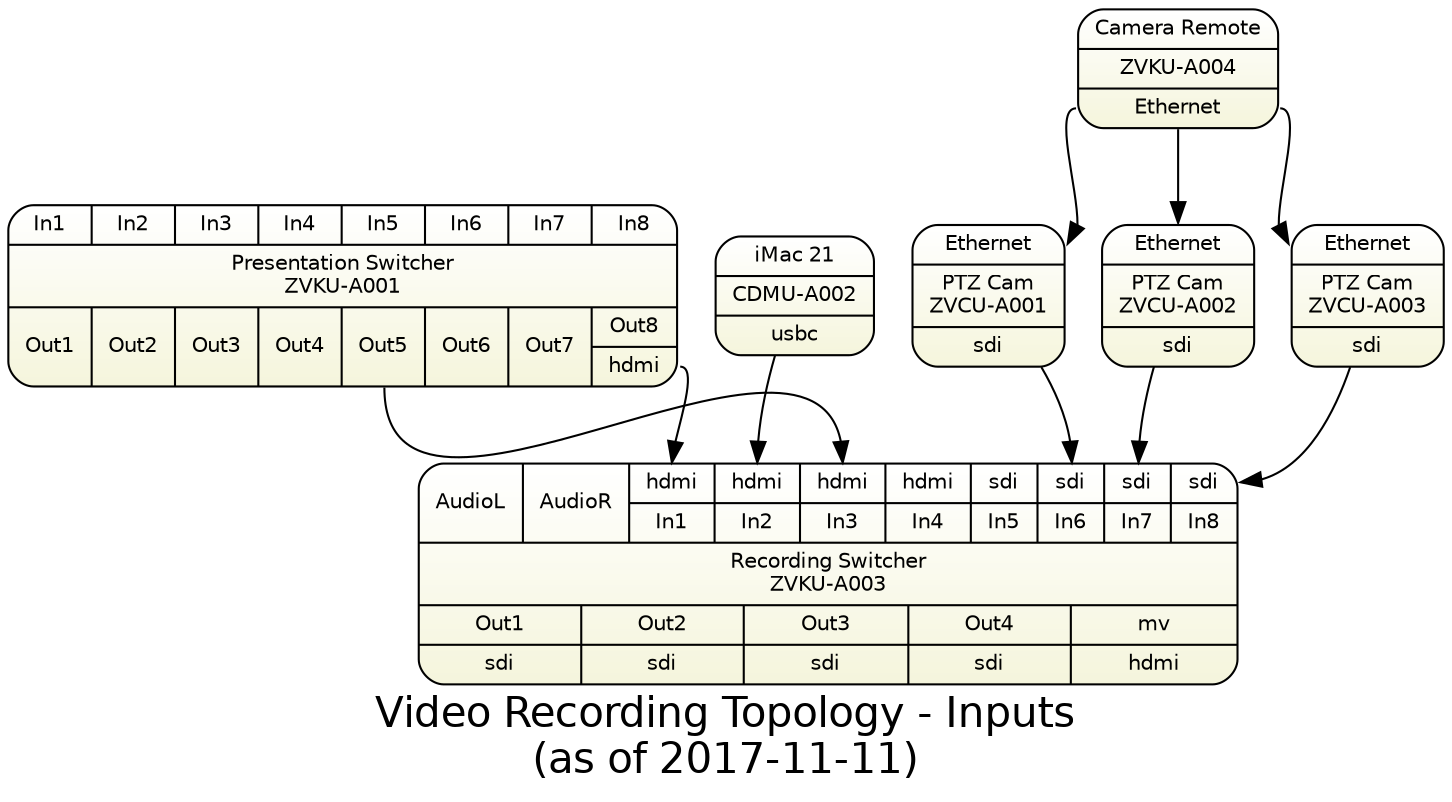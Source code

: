digraph recording { 
  
graph [overlap = true, fontsize = 20, 
      label="Video Recording Topology - Inputs\n(as of 2017-11-11)",
      fontname = Helvetica, bgcolor=white
      ]
 
node [shape = Mrecord style=filled , fillcolor="white:beige"  , fontsize = 10,
      gradientangle=270 fontname = Helvetica ]
      
camera1 [label="{<ether>Ethernet|PTZ Cam\nZVCU-A001|sdi}" tooltip="Sony SRG360SHE"]
camera2 [label="{<ether>Ethernet|PTZ Cam\nZVCU-A002|sdi}" tooltip="Sony SRG360SHE"]
camera3 [label="{<ether>Ethernet|PTZ Cam\nZVCU-A003|sdi}" tooltip="Sony SRG360SHE"]

cdmua002 [label="{{{iMac 21|CDMU-A002}}|{<usbc1>usbc}}"]

cdmua002 -> rswitch:i2 
 
rswitch [
  tooltip="BMD ATEM Television Studio Pro HD"

  label="{
    {{<al>AudioL}|{<ar>AudioR}|
      {<i1>hdmi|In1}|{<i2>hdmi|In2}|{<i3>hdmi|In3}|{<i4>hdmi|In4}
      |{<i5>sdi|In5}|{<i6>sdi|In6}|{<i7>sdi|In7}|{<i8>sdi|In8}}
      |Recording Switcher\nZVKU-A003|
      {{Out1|<o1>sdi}|{Out2|<o2>sdi}|{Out3|<o3>sdi}|{Out4|<o4>sdi}|{mv|<mv>hdmi}}
    }"
]

pswitch [
  tooltip="Kramer VS-88DT"
  label="{
  {
    <i1>In1|<i2>In2|<i3>In3|<i4>In4|<i5>In5| <i6> In6 |<i7>In7|{<i8>In8}}
  |Presentation Switcher\nZVKU-A001|
  {<o1>Out1|<o2>Out2|<o3>Out3|<o4>Out4|<o5>Out5|<o6>Out6 |<o7>Out7|{Out8|<o8>hdmi}} }"]
   
rmip10 [
  label="{
      Camera Remote|ZVKU-A004 
      |<ether>Ethernet
    }"
  tooltip="Sony RMIP10"
]
   
camera1 -> rswitch:i6 
camera2 -> rswitch:i7
camera3 -> rswitch:i8

rmip10:ether -> camera1:ether
rmip10:ether -> camera2:ether
rmip10:ether -> camera3:ether
 
pswitch:o8 -> rswitch:i1
pswitch:o5 -> rswitch:i3
} 